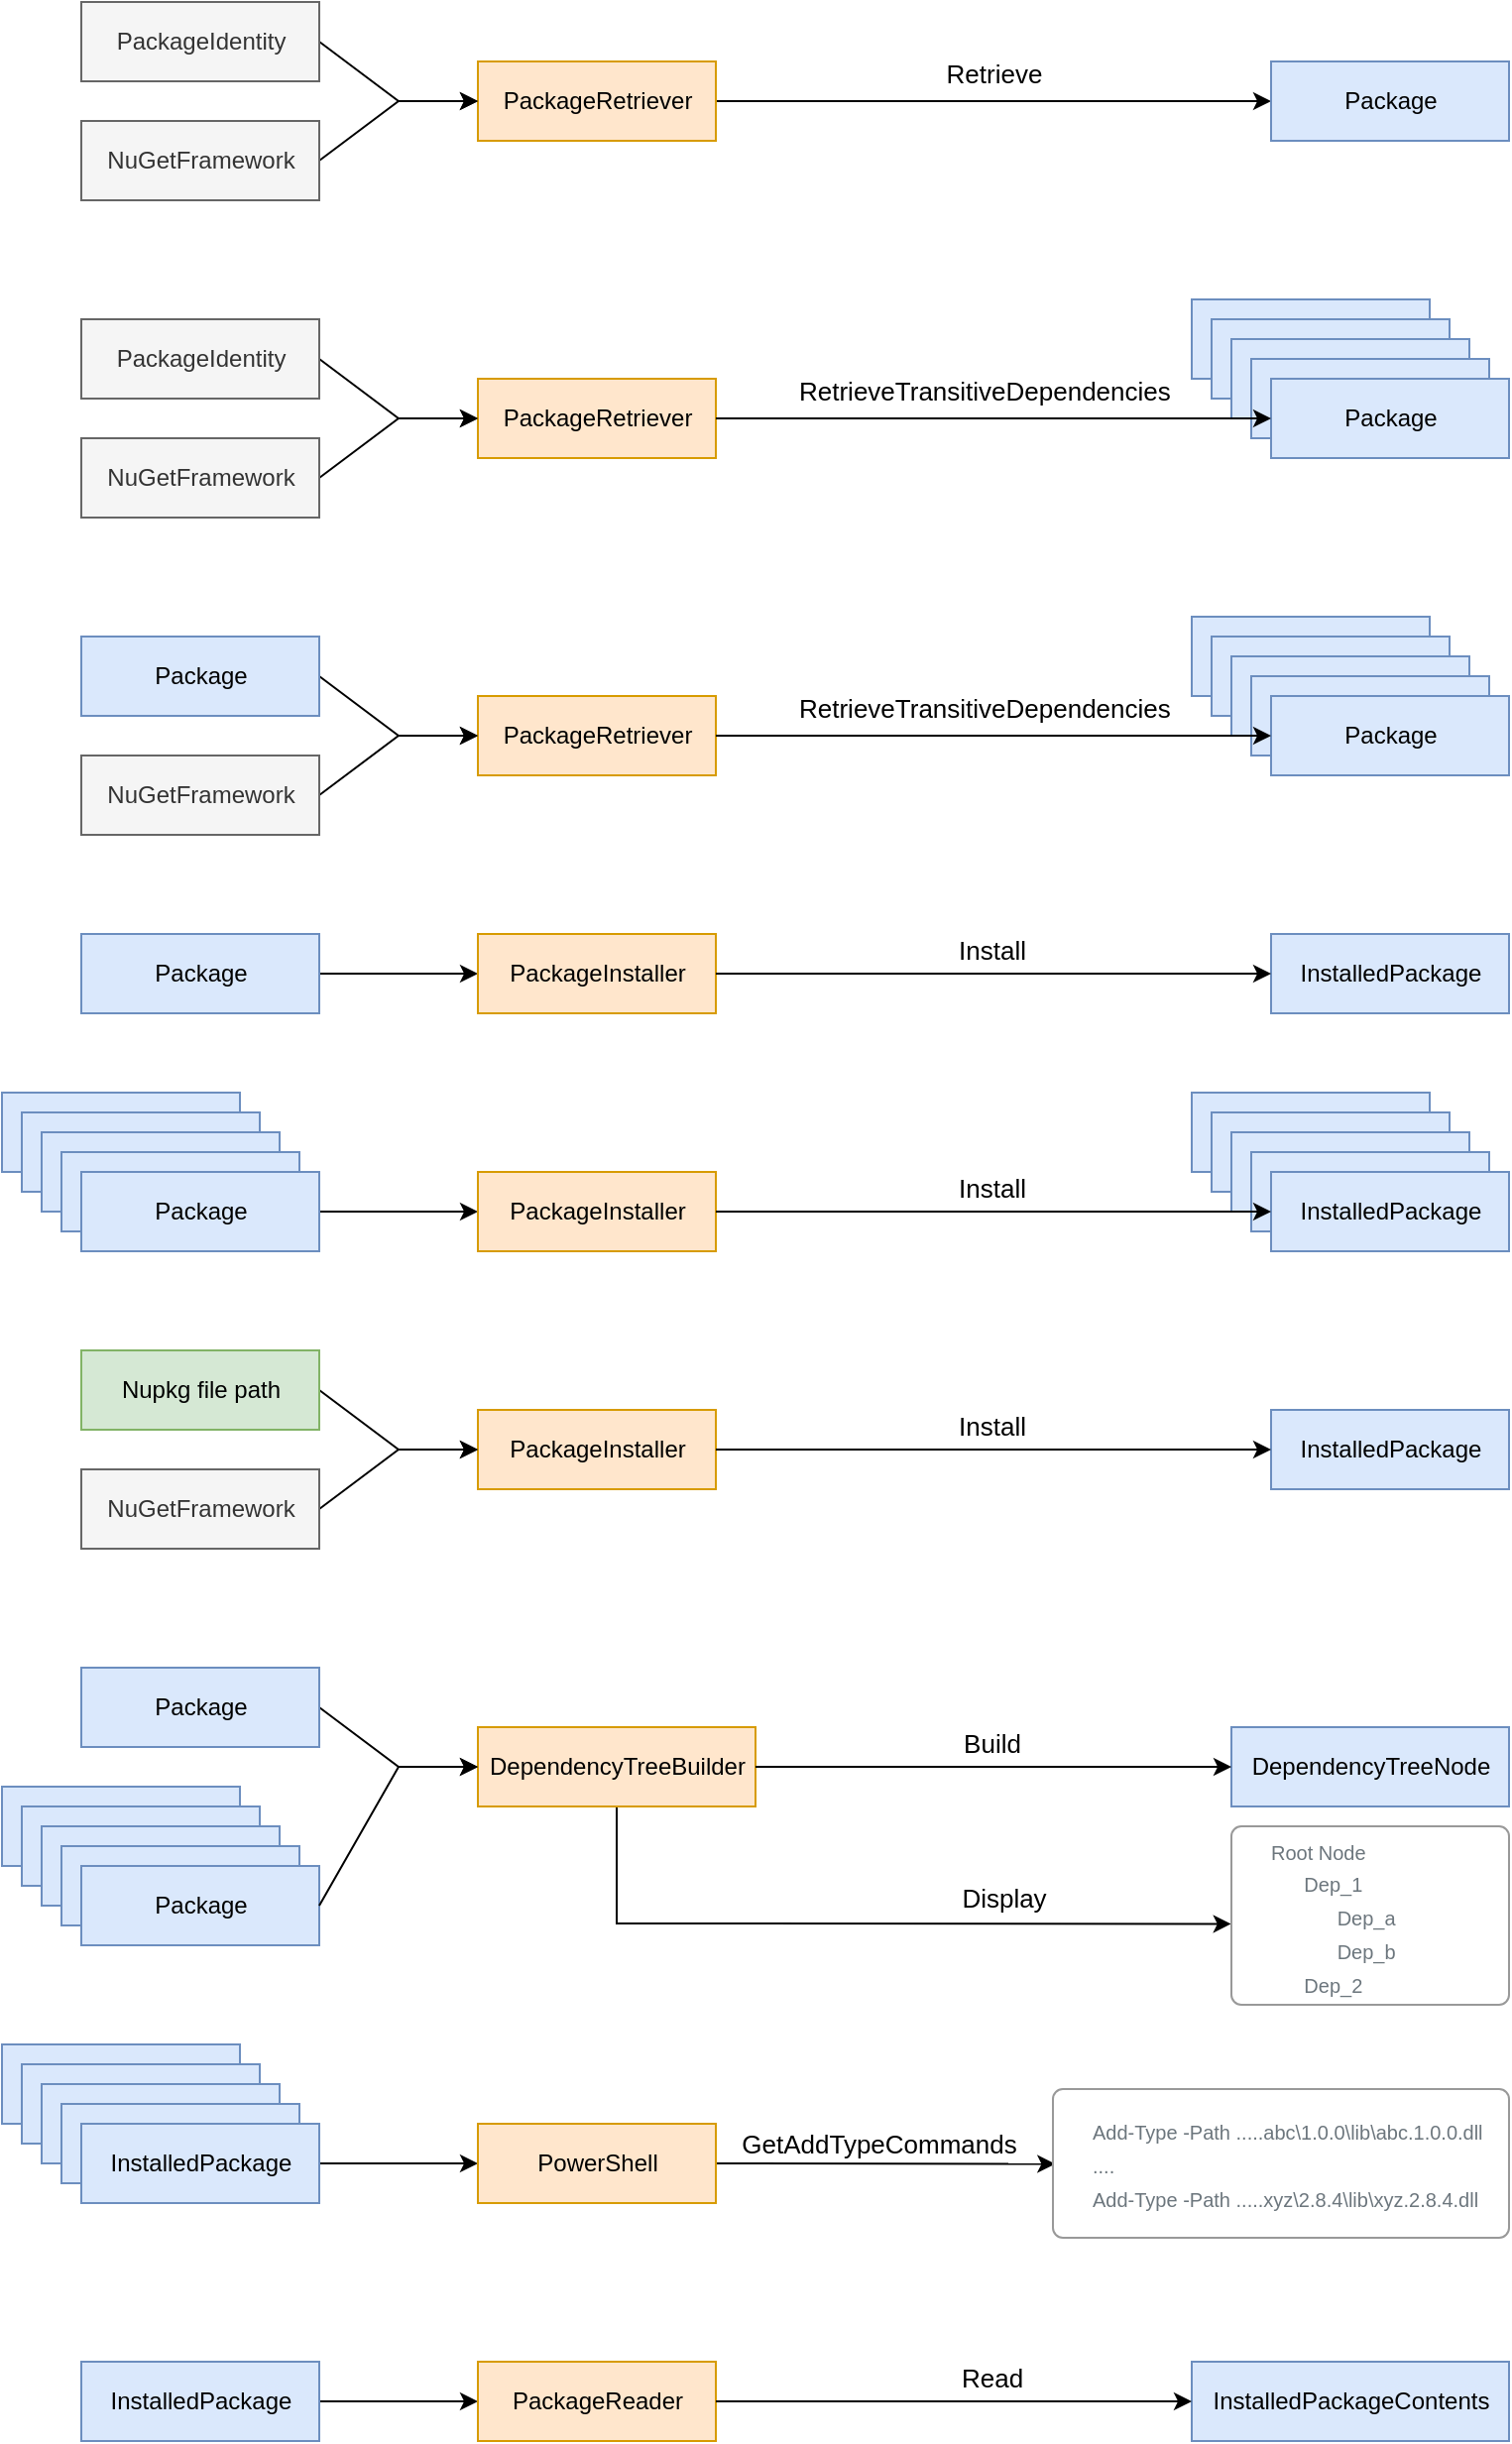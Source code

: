 <mxfile version="15.4.0" type="device"><diagram id="wJi3mLLyjoMfG57saAHU" name="Page-1"><mxGraphModel dx="1964" dy="1126" grid="1" gridSize="10" guides="1" tooltips="1" connect="1" arrows="1" fold="1" page="1" pageScale="1" pageWidth="840" pageHeight="1320" math="0" shadow="0"><root><mxCell id="0"/><mxCell id="1" parent="0"/><mxCell id="AQXUEWjqo3wKF_SEr9mi-22" style="edgeStyle=none;rounded=0;orthogonalLoop=1;jettySize=auto;html=1;exitX=1;exitY=0.5;exitDx=0;exitDy=0;entryX=0;entryY=0.5;entryDx=0;entryDy=0;fontSize=13;" edge="1" parent="1" source="AQXUEWjqo3wKF_SEr9mi-24" target="AQXUEWjqo3wKF_SEr9mi-25"><mxGeometry relative="1" as="geometry"/></mxCell><mxCell id="AQXUEWjqo3wKF_SEr9mi-23" value="Retrieve" style="edgeLabel;html=1;align=center;verticalAlign=middle;resizable=0;points=[];fontSize=13;" vertex="1" connectable="0" parent="AQXUEWjqo3wKF_SEr9mi-22"><mxGeometry x="0.144" relative="1" as="geometry"><mxPoint x="-20" y="-14" as="offset"/></mxGeometry></mxCell><mxCell id="AQXUEWjqo3wKF_SEr9mi-24" value="PackageRetriever" style="html=1;fillColor=#ffe6cc;strokeColor=#d79b00;" vertex="1" parent="1"><mxGeometry x="280" y="80" width="120" height="40" as="geometry"/></mxCell><mxCell id="AQXUEWjqo3wKF_SEr9mi-25" value="Package" style="html=1;fillColor=#dae8fc;strokeColor=#6c8ebf;" vertex="1" parent="1"><mxGeometry x="680" y="80" width="120" height="40" as="geometry"/></mxCell><mxCell id="AQXUEWjqo3wKF_SEr9mi-28" style="edgeStyle=none;rounded=0;orthogonalLoop=1;jettySize=auto;html=1;exitX=1;exitY=0.5;exitDx=0;exitDy=0;entryX=0;entryY=0.5;entryDx=0;entryDy=0;fontSize=13;" edge="1" parent="1" source="AQXUEWjqo3wKF_SEr9mi-26" target="AQXUEWjqo3wKF_SEr9mi-24"><mxGeometry relative="1" as="geometry"><Array as="points"><mxPoint x="240" y="100"/></Array></mxGeometry></mxCell><mxCell id="AQXUEWjqo3wKF_SEr9mi-26" value="PackageIdentity" style="html=1;fillColor=#f5f5f5;strokeColor=#666666;fontColor=#333333;" vertex="1" parent="1"><mxGeometry x="80" y="50" width="120" height="40" as="geometry"/></mxCell><mxCell id="AQXUEWjqo3wKF_SEr9mi-29" style="edgeStyle=none;rounded=0;orthogonalLoop=1;jettySize=auto;html=1;exitX=1;exitY=0.5;exitDx=0;exitDy=0;fontSize=13;" edge="1" parent="1" source="AQXUEWjqo3wKF_SEr9mi-27"><mxGeometry relative="1" as="geometry"><mxPoint x="280" y="100" as="targetPoint"/><Array as="points"><mxPoint x="240" y="100"/></Array></mxGeometry></mxCell><mxCell id="AQXUEWjqo3wKF_SEr9mi-27" value="NuGetFramework" style="html=1;fillColor=#f5f5f5;strokeColor=#666666;fontColor=#333333;" vertex="1" parent="1"><mxGeometry x="80" y="110" width="120" height="40" as="geometry"/></mxCell><mxCell id="AQXUEWjqo3wKF_SEr9mi-30" value="Package" style="html=1;fillColor=#dae8fc;strokeColor=#6c8ebf;" vertex="1" parent="1"><mxGeometry x="40" y="600" width="120" height="40" as="geometry"/></mxCell><mxCell id="AQXUEWjqo3wKF_SEr9mi-31" value="Package" style="html=1;fillColor=#dae8fc;strokeColor=#6c8ebf;" vertex="1" parent="1"><mxGeometry x="50" y="610" width="120" height="40" as="geometry"/></mxCell><mxCell id="AQXUEWjqo3wKF_SEr9mi-32" value="Package" style="html=1;fillColor=#dae8fc;strokeColor=#6c8ebf;" vertex="1" parent="1"><mxGeometry x="60" y="620" width="120" height="40" as="geometry"/></mxCell><mxCell id="AQXUEWjqo3wKF_SEr9mi-33" value="Package" style="html=1;fillColor=#dae8fc;strokeColor=#6c8ebf;" vertex="1" parent="1"><mxGeometry x="70" y="630" width="120" height="40" as="geometry"/></mxCell><mxCell id="AQXUEWjqo3wKF_SEr9mi-37" style="edgeStyle=none;rounded=0;orthogonalLoop=1;jettySize=auto;html=1;exitX=1;exitY=0.5;exitDx=0;exitDy=0;entryX=0;entryY=0.5;entryDx=0;entryDy=0;fontSize=13;" edge="1" parent="1" source="AQXUEWjqo3wKF_SEr9mi-34" target="AQXUEWjqo3wKF_SEr9mi-36"><mxGeometry relative="1" as="geometry"/></mxCell><mxCell id="AQXUEWjqo3wKF_SEr9mi-34" value="Package" style="html=1;fillColor=#dae8fc;strokeColor=#6c8ebf;" vertex="1" parent="1"><mxGeometry x="80" y="640" width="120" height="40" as="geometry"/></mxCell><mxCell id="AQXUEWjqo3wKF_SEr9mi-36" value="PackageInstaller" style="html=1;fillColor=#ffe6cc;strokeColor=#d79b00;" vertex="1" parent="1"><mxGeometry x="280" y="640" width="120" height="40" as="geometry"/></mxCell><mxCell id="AQXUEWjqo3wKF_SEr9mi-38" value="InstalledPackage" style="html=1;fillColor=#dae8fc;strokeColor=#6c8ebf;" vertex="1" parent="1"><mxGeometry x="640" y="600" width="120" height="40" as="geometry"/></mxCell><mxCell id="AQXUEWjqo3wKF_SEr9mi-43" value="InstalledPackage" style="html=1;fillColor=#dae8fc;strokeColor=#6c8ebf;" vertex="1" parent="1"><mxGeometry x="650" y="610" width="120" height="40" as="geometry"/></mxCell><mxCell id="AQXUEWjqo3wKF_SEr9mi-44" value="InstalledPackage" style="html=1;fillColor=#dae8fc;strokeColor=#6c8ebf;" vertex="1" parent="1"><mxGeometry x="660" y="620" width="120" height="40" as="geometry"/></mxCell><mxCell id="AQXUEWjqo3wKF_SEr9mi-45" value="InstalledPackage" style="html=1;fillColor=#dae8fc;strokeColor=#6c8ebf;" vertex="1" parent="1"><mxGeometry x="670" y="630" width="120" height="40" as="geometry"/></mxCell><mxCell id="AQXUEWjqo3wKF_SEr9mi-46" value="InstalledPackage" style="html=1;fillColor=#dae8fc;strokeColor=#6c8ebf;" vertex="1" parent="1"><mxGeometry x="680" y="640" width="120" height="40" as="geometry"/></mxCell><mxCell id="AQXUEWjqo3wKF_SEr9mi-47" style="edgeStyle=none;rounded=0;orthogonalLoop=1;jettySize=auto;html=1;exitX=1;exitY=0.5;exitDx=0;exitDy=0;fontSize=13;" edge="1" parent="1" source="AQXUEWjqo3wKF_SEr9mi-36" target="AQXUEWjqo3wKF_SEr9mi-46"><mxGeometry relative="1" as="geometry"/></mxCell><mxCell id="AQXUEWjqo3wKF_SEr9mi-48" value="Install" style="edgeLabel;html=1;align=center;verticalAlign=middle;resizable=0;points=[];fontSize=13;" vertex="1" connectable="0" parent="AQXUEWjqo3wKF_SEr9mi-47"><mxGeometry x="-0.244" y="3" relative="1" as="geometry"><mxPoint x="33" y="-9" as="offset"/></mxGeometry></mxCell><mxCell id="AQXUEWjqo3wKF_SEr9mi-51" value="PackageRetriever" style="html=1;fillColor=#ffe6cc;strokeColor=#d79b00;" vertex="1" parent="1"><mxGeometry x="280" y="240" width="120" height="40" as="geometry"/></mxCell><mxCell id="AQXUEWjqo3wKF_SEr9mi-52" value="Package" style="html=1;fillColor=#dae8fc;strokeColor=#6c8ebf;" vertex="1" parent="1"><mxGeometry x="640" y="200" width="120" height="40" as="geometry"/></mxCell><mxCell id="AQXUEWjqo3wKF_SEr9mi-53" style="edgeStyle=none;rounded=0;orthogonalLoop=1;jettySize=auto;html=1;exitX=1;exitY=0.5;exitDx=0;exitDy=0;entryX=0;entryY=0.5;entryDx=0;entryDy=0;fontSize=13;" edge="1" parent="1" source="AQXUEWjqo3wKF_SEr9mi-54" target="AQXUEWjqo3wKF_SEr9mi-51"><mxGeometry relative="1" as="geometry"><Array as="points"><mxPoint x="240" y="260"/></Array></mxGeometry></mxCell><mxCell id="AQXUEWjqo3wKF_SEr9mi-54" value="PackageIdentity" style="html=1;fillColor=#f5f5f5;strokeColor=#666666;fontColor=#333333;" vertex="1" parent="1"><mxGeometry x="80" y="210" width="120" height="40" as="geometry"/></mxCell><mxCell id="AQXUEWjqo3wKF_SEr9mi-55" style="edgeStyle=none;rounded=0;orthogonalLoop=1;jettySize=auto;html=1;exitX=1;exitY=0.5;exitDx=0;exitDy=0;fontSize=13;" edge="1" parent="1" source="AQXUEWjqo3wKF_SEr9mi-56"><mxGeometry relative="1" as="geometry"><mxPoint x="280" y="260" as="targetPoint"/><Array as="points"><mxPoint x="240" y="260"/></Array></mxGeometry></mxCell><mxCell id="AQXUEWjqo3wKF_SEr9mi-56" value="NuGetFramework" style="html=1;fillColor=#f5f5f5;strokeColor=#666666;fontColor=#333333;" vertex="1" parent="1"><mxGeometry x="80" y="270" width="120" height="40" as="geometry"/></mxCell><mxCell id="AQXUEWjqo3wKF_SEr9mi-61" value="Package" style="html=1;fillColor=#dae8fc;strokeColor=#6c8ebf;" vertex="1" parent="1"><mxGeometry x="650" y="210" width="120" height="40" as="geometry"/></mxCell><mxCell id="AQXUEWjqo3wKF_SEr9mi-62" value="Package" style="html=1;fillColor=#dae8fc;strokeColor=#6c8ebf;" vertex="1" parent="1"><mxGeometry x="660" y="220" width="120" height="40" as="geometry"/></mxCell><mxCell id="AQXUEWjqo3wKF_SEr9mi-63" value="Package" style="html=1;fillColor=#dae8fc;strokeColor=#6c8ebf;" vertex="1" parent="1"><mxGeometry x="670" y="230" width="120" height="40" as="geometry"/></mxCell><mxCell id="AQXUEWjqo3wKF_SEr9mi-64" value="Package" style="html=1;fillColor=#dae8fc;strokeColor=#6c8ebf;" vertex="1" parent="1"><mxGeometry x="680" y="240" width="120" height="40" as="geometry"/></mxCell><mxCell id="AQXUEWjqo3wKF_SEr9mi-67" value="PackageRetriever" style="html=1;fillColor=#ffe6cc;strokeColor=#d79b00;" vertex="1" parent="1"><mxGeometry x="280" y="400" width="120" height="40" as="geometry"/></mxCell><mxCell id="AQXUEWjqo3wKF_SEr9mi-68" value="Package" style="html=1;fillColor=#dae8fc;strokeColor=#6c8ebf;" vertex="1" parent="1"><mxGeometry x="640" y="360" width="120" height="40" as="geometry"/></mxCell><mxCell id="AQXUEWjqo3wKF_SEr9mi-69" style="edgeStyle=none;rounded=0;orthogonalLoop=1;jettySize=auto;html=1;exitX=1;exitY=0.5;exitDx=0;exitDy=0;entryX=0;entryY=0.5;entryDx=0;entryDy=0;fontSize=13;" edge="1" parent="1" source="AQXUEWjqo3wKF_SEr9mi-70" target="AQXUEWjqo3wKF_SEr9mi-67"><mxGeometry relative="1" as="geometry"><Array as="points"><mxPoint x="240" y="420"/></Array></mxGeometry></mxCell><mxCell id="AQXUEWjqo3wKF_SEr9mi-70" value="Package" style="html=1;fillColor=#dae8fc;strokeColor=#6c8ebf;" vertex="1" parent="1"><mxGeometry x="80" y="370" width="120" height="40" as="geometry"/></mxCell><mxCell id="AQXUEWjqo3wKF_SEr9mi-71" style="edgeStyle=none;rounded=0;orthogonalLoop=1;jettySize=auto;html=1;exitX=1;exitY=0.5;exitDx=0;exitDy=0;fontSize=13;" edge="1" parent="1" source="AQXUEWjqo3wKF_SEr9mi-72"><mxGeometry relative="1" as="geometry"><mxPoint x="280" y="420" as="targetPoint"/><Array as="points"><mxPoint x="240" y="420"/></Array></mxGeometry></mxCell><mxCell id="AQXUEWjqo3wKF_SEr9mi-72" value="NuGetFramework" style="html=1;fillColor=#f5f5f5;strokeColor=#666666;fontColor=#333333;" vertex="1" parent="1"><mxGeometry x="80" y="430" width="120" height="40" as="geometry"/></mxCell><mxCell id="AQXUEWjqo3wKF_SEr9mi-73" value="Package" style="html=1;fillColor=#dae8fc;strokeColor=#6c8ebf;" vertex="1" parent="1"><mxGeometry x="650" y="370" width="120" height="40" as="geometry"/></mxCell><mxCell id="AQXUEWjqo3wKF_SEr9mi-74" value="Package" style="html=1;fillColor=#dae8fc;strokeColor=#6c8ebf;" vertex="1" parent="1"><mxGeometry x="660" y="380" width="120" height="40" as="geometry"/></mxCell><mxCell id="AQXUEWjqo3wKF_SEr9mi-75" value="Package" style="html=1;fillColor=#dae8fc;strokeColor=#6c8ebf;" vertex="1" parent="1"><mxGeometry x="670" y="390" width="120" height="40" as="geometry"/></mxCell><mxCell id="AQXUEWjqo3wKF_SEr9mi-76" value="Package" style="html=1;fillColor=#dae8fc;strokeColor=#6c8ebf;" vertex="1" parent="1"><mxGeometry x="680" y="400" width="120" height="40" as="geometry"/></mxCell><mxCell id="AQXUEWjqo3wKF_SEr9mi-81" style="edgeStyle=none;rounded=0;orthogonalLoop=1;jettySize=auto;html=1;exitX=1;exitY=0.5;exitDx=0;exitDy=0;entryX=0;entryY=0.5;entryDx=0;entryDy=0;fontSize=13;" edge="1" parent="1" source="AQXUEWjqo3wKF_SEr9mi-82" target="AQXUEWjqo3wKF_SEr9mi-83"><mxGeometry relative="1" as="geometry"/></mxCell><mxCell id="AQXUEWjqo3wKF_SEr9mi-82" value="Package" style="html=1;fillColor=#dae8fc;strokeColor=#6c8ebf;" vertex="1" parent="1"><mxGeometry x="80" y="520" width="120" height="40" as="geometry"/></mxCell><mxCell id="AQXUEWjqo3wKF_SEr9mi-83" value="PackageInstaller" style="html=1;fillColor=#ffe6cc;strokeColor=#d79b00;" vertex="1" parent="1"><mxGeometry x="280" y="520" width="120" height="40" as="geometry"/></mxCell><mxCell id="AQXUEWjqo3wKF_SEr9mi-88" value="InstalledPackage" style="html=1;fillColor=#dae8fc;strokeColor=#6c8ebf;" vertex="1" parent="1"><mxGeometry x="680" y="520" width="120" height="40" as="geometry"/></mxCell><mxCell id="AQXUEWjqo3wKF_SEr9mi-89" style="edgeStyle=none;rounded=0;orthogonalLoop=1;jettySize=auto;html=1;exitX=1;exitY=0.5;exitDx=0;exitDy=0;fontSize=13;" edge="1" parent="1" source="AQXUEWjqo3wKF_SEr9mi-83" target="AQXUEWjqo3wKF_SEr9mi-88"><mxGeometry relative="1" as="geometry"/></mxCell><mxCell id="AQXUEWjqo3wKF_SEr9mi-90" value="Install" style="edgeLabel;html=1;align=center;verticalAlign=middle;resizable=0;points=[];fontSize=13;" vertex="1" connectable="0" parent="AQXUEWjqo3wKF_SEr9mi-89"><mxGeometry x="-0.244" y="3" relative="1" as="geometry"><mxPoint x="33" y="-9" as="offset"/></mxGeometry></mxCell><mxCell id="AQXUEWjqo3wKF_SEr9mi-65" style="edgeStyle=none;rounded=0;orthogonalLoop=1;jettySize=auto;html=1;exitX=1;exitY=0.5;exitDx=0;exitDy=0;fontSize=13;" edge="1" parent="1" source="AQXUEWjqo3wKF_SEr9mi-67" target="AQXUEWjqo3wKF_SEr9mi-76"><mxGeometry relative="1" as="geometry"/></mxCell><mxCell id="AQXUEWjqo3wKF_SEr9mi-66" value="RetrieveTransitiveDependencies&amp;nbsp;" style="edgeLabel;html=1;align=center;verticalAlign=middle;resizable=0;points=[];fontSize=13;" vertex="1" connectable="0" parent="AQXUEWjqo3wKF_SEr9mi-65"><mxGeometry x="0.144" relative="1" as="geometry"><mxPoint x="-23" y="-14" as="offset"/></mxGeometry></mxCell><mxCell id="AQXUEWjqo3wKF_SEr9mi-49" style="edgeStyle=none;rounded=0;orthogonalLoop=1;jettySize=auto;html=1;exitX=1;exitY=0.5;exitDx=0;exitDy=0;entryX=0;entryY=0.5;entryDx=0;entryDy=0;fontSize=13;" edge="1" parent="1" source="AQXUEWjqo3wKF_SEr9mi-51" target="AQXUEWjqo3wKF_SEr9mi-64"><mxGeometry relative="1" as="geometry"/></mxCell><mxCell id="AQXUEWjqo3wKF_SEr9mi-50" value="RetrieveTransitiveDependencies&amp;nbsp;" style="edgeLabel;html=1;align=center;verticalAlign=middle;resizable=0;points=[];fontSize=13;" vertex="1" connectable="0" parent="AQXUEWjqo3wKF_SEr9mi-49"><mxGeometry x="0.144" relative="1" as="geometry"><mxPoint x="-23" y="-14" as="offset"/></mxGeometry></mxCell><mxCell id="AQXUEWjqo3wKF_SEr9mi-97" value="PackageInstaller" style="html=1;fillColor=#ffe6cc;strokeColor=#d79b00;" vertex="1" parent="1"><mxGeometry x="280" y="760" width="120" height="40" as="geometry"/></mxCell><mxCell id="AQXUEWjqo3wKF_SEr9mi-102" value="InstalledPackage" style="html=1;fillColor=#dae8fc;strokeColor=#6c8ebf;" vertex="1" parent="1"><mxGeometry x="680" y="760" width="120" height="40" as="geometry"/></mxCell><mxCell id="AQXUEWjqo3wKF_SEr9mi-103" style="edgeStyle=none;rounded=0;orthogonalLoop=1;jettySize=auto;html=1;exitX=1;exitY=0.5;exitDx=0;exitDy=0;fontSize=13;" edge="1" parent="1" source="AQXUEWjqo3wKF_SEr9mi-97" target="AQXUEWjqo3wKF_SEr9mi-102"><mxGeometry relative="1" as="geometry"/></mxCell><mxCell id="AQXUEWjqo3wKF_SEr9mi-104" value="Install" style="edgeLabel;html=1;align=center;verticalAlign=middle;resizable=0;points=[];fontSize=13;" vertex="1" connectable="0" parent="AQXUEWjqo3wKF_SEr9mi-103"><mxGeometry x="-0.244" y="3" relative="1" as="geometry"><mxPoint x="33" y="-9" as="offset"/></mxGeometry></mxCell><mxCell id="AQXUEWjqo3wKF_SEr9mi-105" style="edgeStyle=none;rounded=0;orthogonalLoop=1;jettySize=auto;html=1;exitX=1;exitY=0.5;exitDx=0;exitDy=0;entryX=0;entryY=0.5;entryDx=0;entryDy=0;fontSize=13;" edge="1" parent="1" source="AQXUEWjqo3wKF_SEr9mi-106" target="AQXUEWjqo3wKF_SEr9mi-97"><mxGeometry relative="1" as="geometry"><Array as="points"><mxPoint x="240" y="780"/></Array><mxPoint x="280" y="780" as="targetPoint"/></mxGeometry></mxCell><mxCell id="AQXUEWjqo3wKF_SEr9mi-106" value="Nupkg file path" style="html=1;fillColor=#d5e8d4;strokeColor=#82b366;" vertex="1" parent="1"><mxGeometry x="80" y="730" width="120" height="40" as="geometry"/></mxCell><mxCell id="AQXUEWjqo3wKF_SEr9mi-107" style="edgeStyle=none;rounded=0;orthogonalLoop=1;jettySize=auto;html=1;exitX=1;exitY=0.5;exitDx=0;exitDy=0;fontSize=13;entryX=0;entryY=0.5;entryDx=0;entryDy=0;" edge="1" parent="1" source="AQXUEWjqo3wKF_SEr9mi-108" target="AQXUEWjqo3wKF_SEr9mi-97"><mxGeometry relative="1" as="geometry"><mxPoint x="280" y="780" as="targetPoint"/><Array as="points"><mxPoint x="240" y="780"/></Array></mxGeometry></mxCell><mxCell id="AQXUEWjqo3wKF_SEr9mi-108" value="NuGetFramework" style="html=1;fillColor=#f5f5f5;strokeColor=#666666;fontColor=#333333;" vertex="1" parent="1"><mxGeometry x="80" y="790" width="120" height="40" as="geometry"/></mxCell><mxCell id="AQXUEWjqo3wKF_SEr9mi-109" value="Package" style="html=1;fillColor=#dae8fc;strokeColor=#6c8ebf;" vertex="1" parent="1"><mxGeometry x="40" y="950" width="120" height="40" as="geometry"/></mxCell><mxCell id="AQXUEWjqo3wKF_SEr9mi-110" value="Package" style="html=1;fillColor=#dae8fc;strokeColor=#6c8ebf;" vertex="1" parent="1"><mxGeometry x="50" y="960" width="120" height="40" as="geometry"/></mxCell><mxCell id="AQXUEWjqo3wKF_SEr9mi-111" value="Package" style="html=1;fillColor=#dae8fc;strokeColor=#6c8ebf;" vertex="1" parent="1"><mxGeometry x="60" y="970" width="120" height="40" as="geometry"/></mxCell><mxCell id="AQXUEWjqo3wKF_SEr9mi-112" value="Package" style="html=1;fillColor=#dae8fc;strokeColor=#6c8ebf;" vertex="1" parent="1"><mxGeometry x="70" y="980" width="120" height="40" as="geometry"/></mxCell><mxCell id="AQXUEWjqo3wKF_SEr9mi-114" value="Package" style="html=1;fillColor=#dae8fc;strokeColor=#6c8ebf;" vertex="1" parent="1"><mxGeometry x="80" y="990" width="120" height="40" as="geometry"/></mxCell><mxCell id="AQXUEWjqo3wKF_SEr9mi-126" style="edgeStyle=none;rounded=0;orthogonalLoop=1;jettySize=auto;html=1;exitX=0.5;exitY=1;exitDx=0;exitDy=0;entryX=-0.001;entryY=0.547;entryDx=0;entryDy=0;entryPerimeter=0;fontSize=13;" edge="1" parent="1" source="AQXUEWjqo3wKF_SEr9mi-115" target="AQXUEWjqo3wKF_SEr9mi-125"><mxGeometry relative="1" as="geometry"><Array as="points"><mxPoint x="350" y="1019"/></Array></mxGeometry></mxCell><mxCell id="AQXUEWjqo3wKF_SEr9mi-127" value="Display" style="edgeLabel;html=1;align=center;verticalAlign=middle;resizable=0;points=[];fontSize=13;" vertex="1" connectable="0" parent="AQXUEWjqo3wKF_SEr9mi-126"><mxGeometry x="0.028" relative="1" as="geometry"><mxPoint x="64" y="-13" as="offset"/></mxGeometry></mxCell><mxCell id="AQXUEWjqo3wKF_SEr9mi-115" value="DependencyTreeBuilder" style="html=1;fillColor=#ffe6cc;strokeColor=#d79b00;" vertex="1" parent="1"><mxGeometry x="280" y="920" width="140" height="40" as="geometry"/></mxCell><mxCell id="AQXUEWjqo3wKF_SEr9mi-120" value="DependencyTreeNode" style="html=1;fillColor=#dae8fc;strokeColor=#6c8ebf;" vertex="1" parent="1"><mxGeometry x="660" y="920" width="140" height="40" as="geometry"/></mxCell><mxCell id="AQXUEWjqo3wKF_SEr9mi-121" style="edgeStyle=none;rounded=0;orthogonalLoop=1;jettySize=auto;html=1;exitX=1;exitY=0.5;exitDx=0;exitDy=0;fontSize=13;" edge="1" parent="1" source="AQXUEWjqo3wKF_SEr9mi-115" target="AQXUEWjqo3wKF_SEr9mi-120"><mxGeometry relative="1" as="geometry"/></mxCell><mxCell id="AQXUEWjqo3wKF_SEr9mi-122" value="Build" style="edgeLabel;html=1;align=center;verticalAlign=middle;resizable=0;points=[];fontSize=13;" vertex="1" connectable="0" parent="AQXUEWjqo3wKF_SEr9mi-121"><mxGeometry x="-0.244" y="3" relative="1" as="geometry"><mxPoint x="28" y="-9" as="offset"/></mxGeometry></mxCell><mxCell id="AQXUEWjqo3wKF_SEr9mi-124" style="edgeStyle=none;rounded=0;orthogonalLoop=1;jettySize=auto;html=1;exitX=1;exitY=0.5;exitDx=0;exitDy=0;entryX=0;entryY=0.5;entryDx=0;entryDy=0;fontSize=13;" edge="1" parent="1" source="AQXUEWjqo3wKF_SEr9mi-123" target="AQXUEWjqo3wKF_SEr9mi-115"><mxGeometry relative="1" as="geometry"><Array as="points"><mxPoint x="240" y="940"/></Array></mxGeometry></mxCell><mxCell id="AQXUEWjqo3wKF_SEr9mi-123" value="Package" style="html=1;fillColor=#dae8fc;strokeColor=#6c8ebf;" vertex="1" parent="1"><mxGeometry x="80" y="890" width="120" height="40" as="geometry"/></mxCell><mxCell id="AQXUEWjqo3wKF_SEr9mi-113" style="edgeStyle=none;rounded=0;orthogonalLoop=1;jettySize=auto;html=1;exitX=1;exitY=0.5;exitDx=0;exitDy=0;entryX=0;entryY=0.5;entryDx=0;entryDy=0;fontSize=13;" edge="1" parent="1" source="AQXUEWjqo3wKF_SEr9mi-114" target="AQXUEWjqo3wKF_SEr9mi-115"><mxGeometry relative="1" as="geometry"><Array as="points"><mxPoint x="240" y="940"/></Array></mxGeometry></mxCell><mxCell id="AQXUEWjqo3wKF_SEr9mi-125" value="&lt;font style=&quot;font-size: 10px&quot;&gt;Root Node&lt;br&gt;&amp;nbsp; &amp;nbsp; &amp;nbsp; Dep_1&lt;br&gt;&amp;nbsp; &amp;nbsp; &amp;nbsp; &amp;nbsp; &amp;nbsp; &amp;nbsp; Dep_a&lt;br&gt;&amp;nbsp; &amp;nbsp; &amp;nbsp; &amp;nbsp; &amp;nbsp; &amp;nbsp; Dep_b&lt;br&gt;&amp;nbsp; &amp;nbsp; &amp;nbsp; Dep_2&lt;br&gt;&lt;/font&gt;" style="html=1;shadow=0;dashed=0;shape=mxgraph.bootstrap.rrect;rSize=5;strokeColor=#999999;strokeWidth=1;fillColor=#FFFFFF;fontColor=#6C767D;whiteSpace=wrap;align=left;verticalAlign=middle;spacingLeft=10;fontSize=14;spacing=10;" vertex="1" parent="1"><mxGeometry x="660" y="970" width="140" height="90" as="geometry"/></mxCell><mxCell id="AQXUEWjqo3wKF_SEr9mi-128" value="InstalledPackage" style="html=1;fillColor=#dae8fc;strokeColor=#6c8ebf;" vertex="1" parent="1"><mxGeometry x="40" y="1080" width="120" height="40" as="geometry"/></mxCell><mxCell id="AQXUEWjqo3wKF_SEr9mi-129" value="InstalledPackage" style="html=1;fillColor=#dae8fc;strokeColor=#6c8ebf;" vertex="1" parent="1"><mxGeometry x="50" y="1090" width="120" height="40" as="geometry"/></mxCell><mxCell id="AQXUEWjqo3wKF_SEr9mi-130" value="InstalledPackage" style="html=1;fillColor=#dae8fc;strokeColor=#6c8ebf;" vertex="1" parent="1"><mxGeometry x="60" y="1100" width="120" height="40" as="geometry"/></mxCell><mxCell id="AQXUEWjqo3wKF_SEr9mi-131" value="InstalledPackage" style="html=1;fillColor=#dae8fc;strokeColor=#6c8ebf;" vertex="1" parent="1"><mxGeometry x="70" y="1110" width="120" height="40" as="geometry"/></mxCell><mxCell id="AQXUEWjqo3wKF_SEr9mi-134" style="edgeStyle=none;rounded=0;orthogonalLoop=1;jettySize=auto;html=1;exitX=1;exitY=0.5;exitDx=0;exitDy=0;entryX=0;entryY=0.5;entryDx=0;entryDy=0;fontSize=13;" edge="1" parent="1" source="AQXUEWjqo3wKF_SEr9mi-132" target="AQXUEWjqo3wKF_SEr9mi-133"><mxGeometry relative="1" as="geometry"/></mxCell><mxCell id="AQXUEWjqo3wKF_SEr9mi-132" value="InstalledPackage" style="html=1;fillColor=#dae8fc;strokeColor=#6c8ebf;" vertex="1" parent="1"><mxGeometry x="80" y="1120" width="120" height="40" as="geometry"/></mxCell><mxCell id="AQXUEWjqo3wKF_SEr9mi-136" style="edgeStyle=none;rounded=0;orthogonalLoop=1;jettySize=auto;html=1;exitX=1;exitY=0.5;exitDx=0;exitDy=0;entryX=0.005;entryY=0.504;entryDx=0;entryDy=0;entryPerimeter=0;fontSize=13;" edge="1" parent="1" source="AQXUEWjqo3wKF_SEr9mi-133" target="AQXUEWjqo3wKF_SEr9mi-135"><mxGeometry relative="1" as="geometry"/></mxCell><mxCell id="AQXUEWjqo3wKF_SEr9mi-137" value="GetAddTypeCommands" style="edgeLabel;html=1;align=center;verticalAlign=middle;resizable=0;points=[];fontSize=13;" vertex="1" connectable="0" parent="AQXUEWjqo3wKF_SEr9mi-136"><mxGeometry x="-0.394" relative="1" as="geometry"><mxPoint x="30" y="-10" as="offset"/></mxGeometry></mxCell><mxCell id="AQXUEWjqo3wKF_SEr9mi-133" value="PowerShell" style="html=1;fillColor=#ffe6cc;strokeColor=#d79b00;" vertex="1" parent="1"><mxGeometry x="280" y="1120" width="120" height="40" as="geometry"/></mxCell><mxCell id="AQXUEWjqo3wKF_SEr9mi-135" value="&lt;font style=&quot;font-size: 10px&quot;&gt;Add-Type -Path .....abc\1.0.0\lib\abc.1.0.0.dll&lt;br&gt;....&lt;br&gt;Add-Type -Path .....xyz\2.8.4\lib\xyz.2.8.4.dll&lt;/font&gt;" style="html=1;shadow=0;dashed=0;shape=mxgraph.bootstrap.rrect;rSize=5;strokeColor=#999999;strokeWidth=1;fillColor=#FFFFFF;fontColor=#6C767D;whiteSpace=wrap;align=left;verticalAlign=middle;spacingLeft=10;fontSize=14;spacing=10;" vertex="1" parent="1"><mxGeometry x="570" y="1102.5" width="230" height="75" as="geometry"/></mxCell><mxCell id="AQXUEWjqo3wKF_SEr9mi-138" style="edgeStyle=none;rounded=0;orthogonalLoop=1;jettySize=auto;html=1;exitX=1;exitY=0.5;exitDx=0;exitDy=0;entryX=0;entryY=0.5;entryDx=0;entryDy=0;fontSize=13;" edge="1" parent="1" source="AQXUEWjqo3wKF_SEr9mi-139" target="AQXUEWjqo3wKF_SEr9mi-140"><mxGeometry relative="1" as="geometry"/></mxCell><mxCell id="AQXUEWjqo3wKF_SEr9mi-139" value="InstalledPackage" style="html=1;fillColor=#dae8fc;strokeColor=#6c8ebf;" vertex="1" parent="1"><mxGeometry x="80" y="1240" width="120" height="40" as="geometry"/></mxCell><mxCell id="AQXUEWjqo3wKF_SEr9mi-140" value="PackageReader" style="html=1;fillColor=#ffe6cc;strokeColor=#d79b00;" vertex="1" parent="1"><mxGeometry x="280" y="1240" width="120" height="40" as="geometry"/></mxCell><mxCell id="AQXUEWjqo3wKF_SEr9mi-141" value="InstalledPackageContents" style="html=1;fillColor=#dae8fc;strokeColor=#6c8ebf;" vertex="1" parent="1"><mxGeometry x="640" y="1240" width="160" height="40" as="geometry"/></mxCell><mxCell id="AQXUEWjqo3wKF_SEr9mi-142" style="edgeStyle=none;rounded=0;orthogonalLoop=1;jettySize=auto;html=1;exitX=1;exitY=0.5;exitDx=0;exitDy=0;fontSize=13;" edge="1" parent="1" source="AQXUEWjqo3wKF_SEr9mi-140" target="AQXUEWjqo3wKF_SEr9mi-141"><mxGeometry relative="1" as="geometry"/></mxCell><mxCell id="AQXUEWjqo3wKF_SEr9mi-143" value="Read" style="edgeLabel;html=1;align=center;verticalAlign=middle;resizable=0;points=[];fontSize=13;" vertex="1" connectable="0" parent="AQXUEWjqo3wKF_SEr9mi-142"><mxGeometry x="-0.244" y="3" relative="1" as="geometry"><mxPoint x="48" y="-9" as="offset"/></mxGeometry></mxCell></root></mxGraphModel></diagram></mxfile>